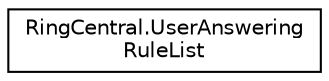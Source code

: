 digraph "Graphical Class Hierarchy"
{
 // LATEX_PDF_SIZE
  edge [fontname="Helvetica",fontsize="10",labelfontname="Helvetica",labelfontsize="10"];
  node [fontname="Helvetica",fontsize="10",shape=record];
  rankdir="LR";
  Node0 [label="RingCentral.UserAnswering\lRuleList",height=0.2,width=0.4,color="black", fillcolor="white", style="filled",URL="$classRingCentral_1_1UserAnsweringRuleList.html",tooltip=" "];
}

